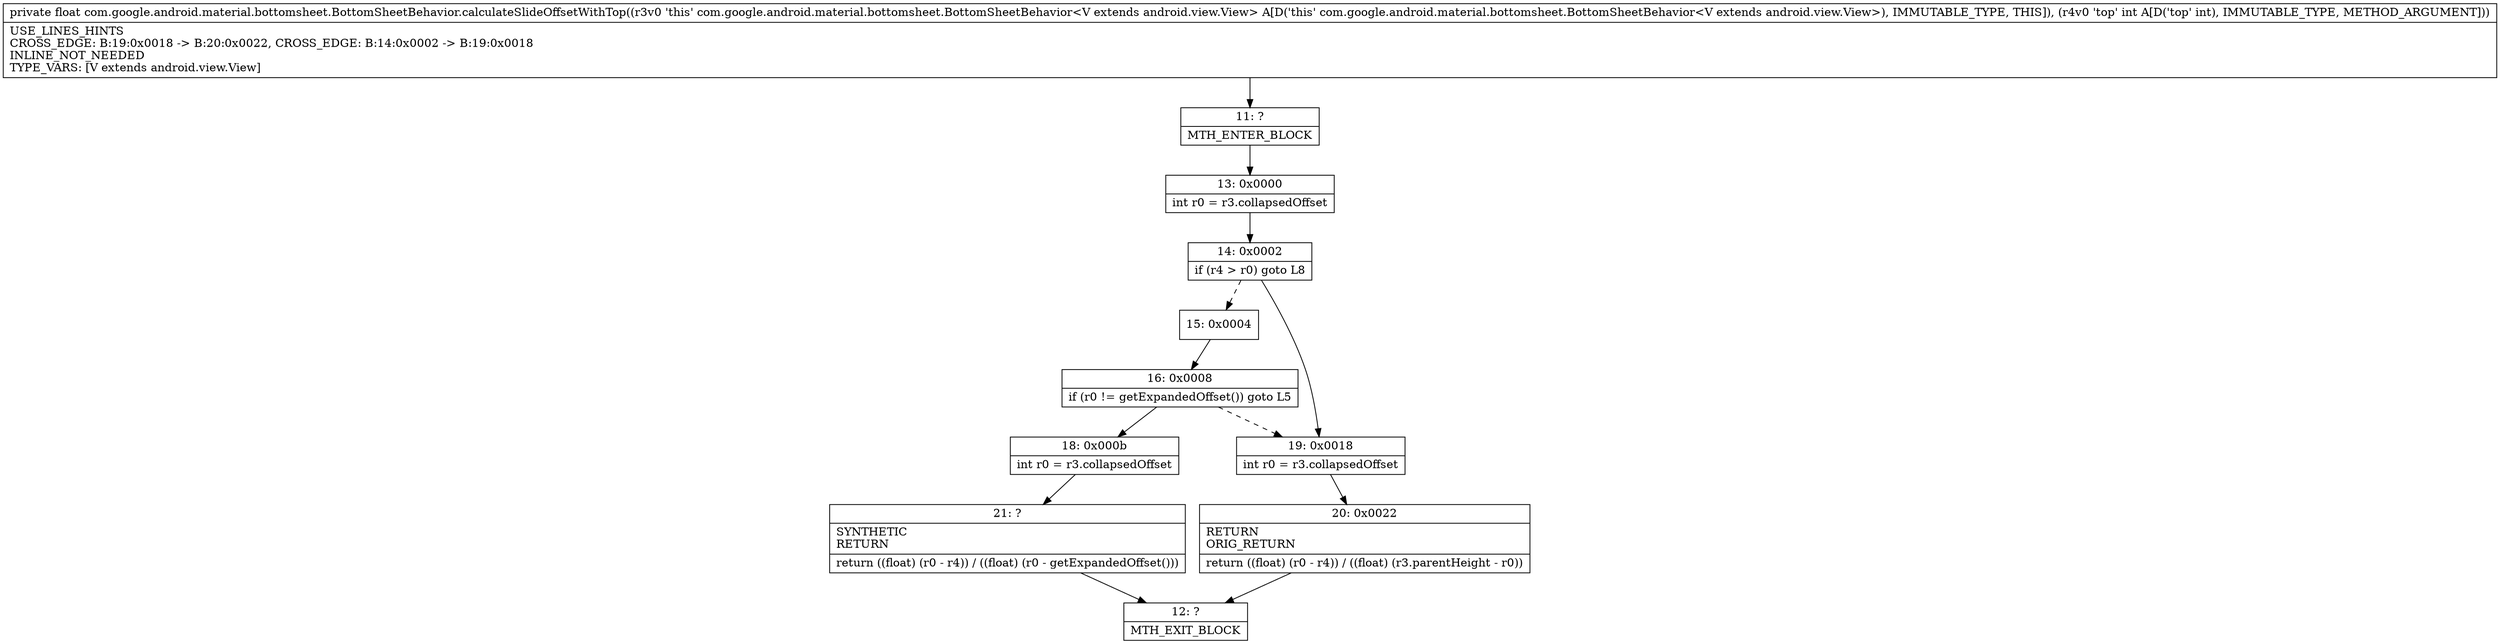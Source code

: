 digraph "CFG forcom.google.android.material.bottomsheet.BottomSheetBehavior.calculateSlideOffsetWithTop(I)F" {
Node_11 [shape=record,label="{11\:\ ?|MTH_ENTER_BLOCK\l}"];
Node_13 [shape=record,label="{13\:\ 0x0000|int r0 = r3.collapsedOffset\l}"];
Node_14 [shape=record,label="{14\:\ 0x0002|if (r4 \> r0) goto L8\l}"];
Node_15 [shape=record,label="{15\:\ 0x0004}"];
Node_16 [shape=record,label="{16\:\ 0x0008|if (r0 != getExpandedOffset()) goto L5\l}"];
Node_18 [shape=record,label="{18\:\ 0x000b|int r0 = r3.collapsedOffset\l}"];
Node_21 [shape=record,label="{21\:\ ?|SYNTHETIC\lRETURN\l|return ((float) (r0 \- r4)) \/ ((float) (r0 \- getExpandedOffset()))\l}"];
Node_12 [shape=record,label="{12\:\ ?|MTH_EXIT_BLOCK\l}"];
Node_19 [shape=record,label="{19\:\ 0x0018|int r0 = r3.collapsedOffset\l}"];
Node_20 [shape=record,label="{20\:\ 0x0022|RETURN\lORIG_RETURN\l|return ((float) (r0 \- r4)) \/ ((float) (r3.parentHeight \- r0))\l}"];
MethodNode[shape=record,label="{private float com.google.android.material.bottomsheet.BottomSheetBehavior.calculateSlideOffsetWithTop((r3v0 'this' com.google.android.material.bottomsheet.BottomSheetBehavior\<V extends android.view.View\> A[D('this' com.google.android.material.bottomsheet.BottomSheetBehavior\<V extends android.view.View\>), IMMUTABLE_TYPE, THIS]), (r4v0 'top' int A[D('top' int), IMMUTABLE_TYPE, METHOD_ARGUMENT]))  | USE_LINES_HINTS\lCROSS_EDGE: B:19:0x0018 \-\> B:20:0x0022, CROSS_EDGE: B:14:0x0002 \-\> B:19:0x0018\lINLINE_NOT_NEEDED\lTYPE_VARS: [V extends android.view.View]\l}"];
MethodNode -> Node_11;Node_11 -> Node_13;
Node_13 -> Node_14;
Node_14 -> Node_15[style=dashed];
Node_14 -> Node_19;
Node_15 -> Node_16;
Node_16 -> Node_18;
Node_16 -> Node_19[style=dashed];
Node_18 -> Node_21;
Node_21 -> Node_12;
Node_19 -> Node_20;
Node_20 -> Node_12;
}

